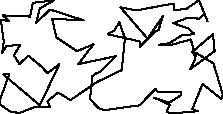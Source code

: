unitsize(0.001cm);
// 29457.9
draw((3477,949)--(3502,1067));
draw((3502,1067)--(3803,886));
draw((3803,886)--(3972,329));
draw((3972,329)--(3941,258));
draw((3941,258)--(3613,523));
draw((3613,523)--(3431,78));
draw((3431,78)--(3527,41));
draw((3527,41)--(3048,1));
draw((3048,1)--(2977,39));
draw((2977,39)--(3035,152));
draw((3035,152)--(2753,283));
draw((2753,283)--(3019,189));
draw((3019,189)--(3232,324));
draw((3232,324)--(3230,380));
draw((3230,380)--(2823,376));
draw((2823,376)--(2779,435));
draw((2779,435)--(2502,146));
draw((2502,146)--(1878,59));
draw((1878,59)--(1782,93));
draw((1782,93)--(1628,253));
draw((1628,253)--(1668,658));
draw((1668,658)--(1741,712));
draw((1741,712)--(1806,733));
draw((1806,733)--(2081,1011));
draw((2081,1011)--(1419,872));
draw((1419,872)--(1689,1223));
draw((1689,1223)--(1398,1100));
draw((1398,1100)--(1034,1344));
draw((1034,1344)--(958,1670));
draw((958,1670)--(1513,1646));
draw((1513,1646)--(920,1835));
draw((920,1835)--(678,1599));
draw((678,1599)--(739,1850));
draw((739,1850)--(989,1997));
draw((989,1997)--(618,1953));
draw((618,1953)--(571,1711));
draw((571,1711)--(91,1732));
draw((91,1732)--(198,1632));
draw((198,1632)--(53,1657));
draw((53,1657)--(106,1267));
draw((106,1267)--(78,1066));
draw((78,1066)--(144,1185));
draw((144,1185)--(397,1217));
draw((397,1217)--(285,1029));
draw((285,1029)--(382,872));
draw((382,872)--(538,1023));
draw((538,1023)--(765,833));
draw((765,833)--(878,715));
draw((878,715)--(1086,868));
draw((1086,868)--(741,146));
draw((741,146)--(96,691));
draw((96,691)--(201,693));
draw((201,693)--(48,267));
draw((48,267)--(48,154));
draw((48,154)--(217,38));
draw((217,38)--(374,9));
draw((374,9)--(640,110));
draw((640,110)--(923,108));
draw((923,108)--(876,220));
draw((876,220)--(1067,371));
draw((1067,371)--(1280,237));
draw((1280,237)--(1754,559));
draw((1754,559)--(2186,766));
draw((2186,766)--(2243,1332));
draw((2243,1332)--(2143,1611));
draw((2143,1611)--(2053,1461));
draw((2053,1461)--(1937,1400));
draw((1937,1400)--(2502,1274));
draw((2502,1274)--(2503,1172));
draw((2503,1172)--(2609,1286));
draw((2609,1286)--(2790,1457));
draw((2790,1457)--(2835,1472));
draw((2835,1472)--(2916,1724));
draw((2916,1724)--(2643,1320));
draw((2643,1320)--(2164,1874));
draw((2164,1874)--(2445,1820));
draw((2445,1820)--(3083,1938));
draw((3083,1938)--(3104,1931));
draw((3104,1931)--(3105,1823));
draw((3105,1823)--(3326,1846));
draw((3326,1846)--(3548,1999));
draw((3548,1999)--(3702,1624));
draw((3702,1624)--(3646,1758));
draw((3646,1758)--(3551,1673));
draw((3551,1673)--(3359,1693));
draw((3359,1693)--(3098,1594));
draw((3098,1594)--(3364,1498));
draw((3364,1498)--(3468,1404));
draw((3468,1404)--(3239,1376));
draw((3239,1376)--(3029,1242));
draw((3029,1242)--(2849,1214));
draw((2849,1214)--(3061,1211));
draw((3061,1211)--(3404,1307));
draw((3404,1307)--(3423,1241));
draw((3423,1241)--(3479,1023));
draw((3479,1023)--(3430,1088));
draw((3430,1088)--(3796,1401));
draw((3796,1401)--(3825,1101));
draw((3825,1101)--(3393,782));
draw((3393,782)--(3477,949));
